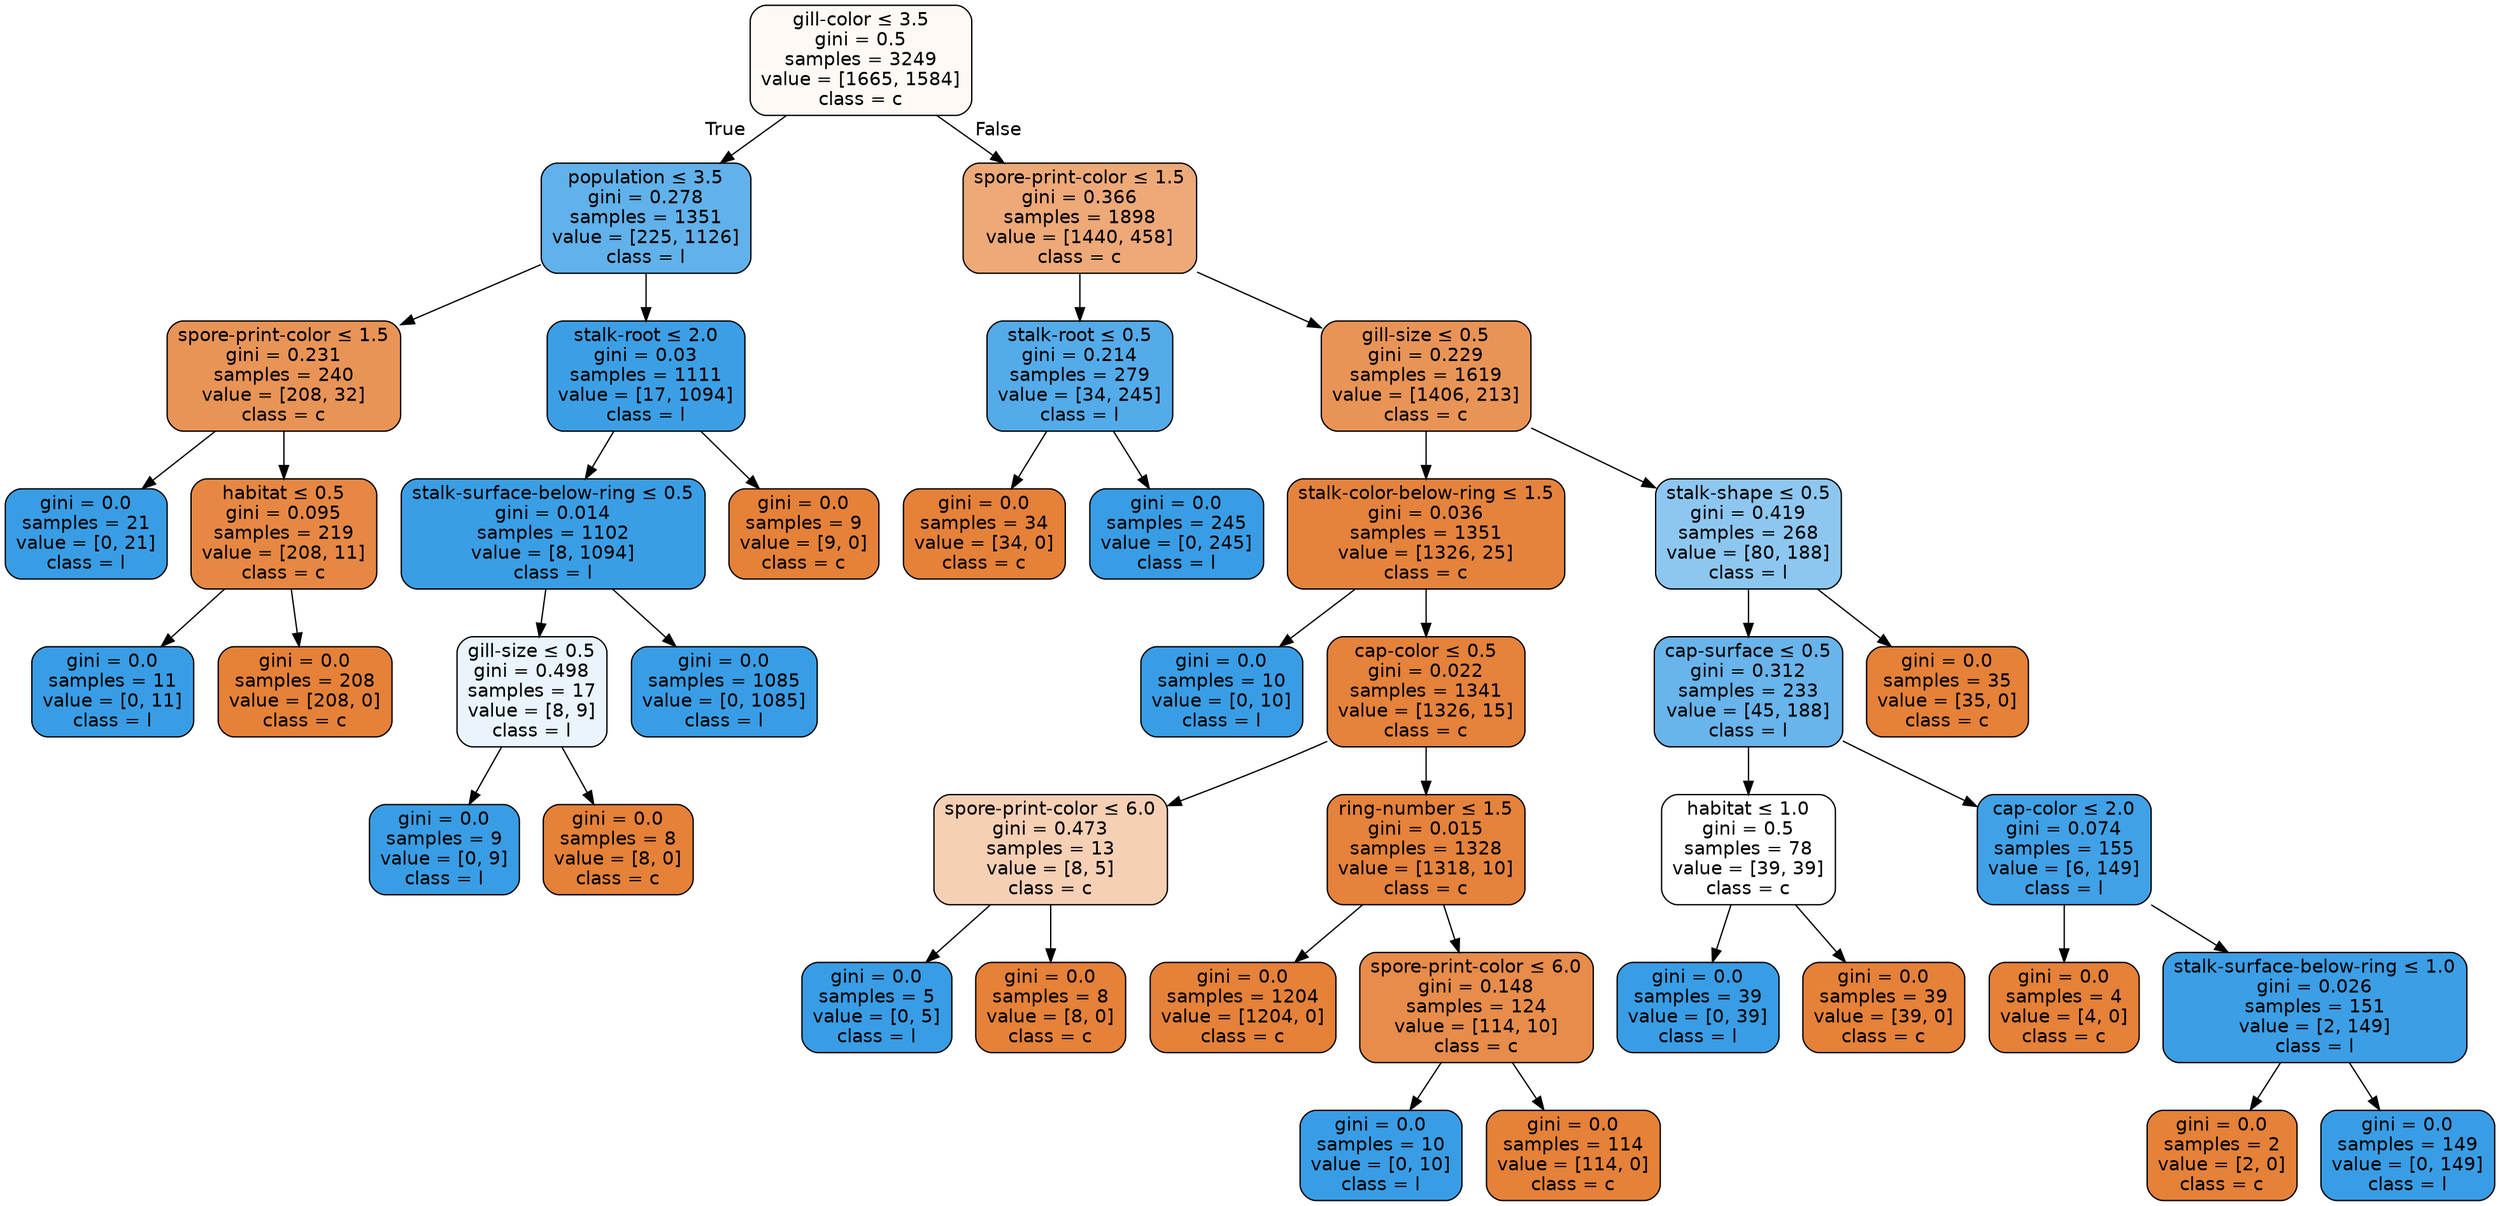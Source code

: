 digraph Tree {
node [shape=box, style="filled, rounded", color="black", fontname=helvetica] ;
edge [fontname=helvetica] ;
0 [label=<gill-color &le; 3.5<br/>gini = 0.5<br/>samples = 3249<br/>value = [1665, 1584]<br/>class = c>, fillcolor="#fef9f5"] ;
1 [label=<population &le; 3.5<br/>gini = 0.278<br/>samples = 1351<br/>value = [225, 1126]<br/>class = l>, fillcolor="#61b1ea"] ;
0 -> 1 [labeldistance=2.5, labelangle=45, headlabel="True"] ;
2 [label=<spore-print-color &le; 1.5<br/>gini = 0.231<br/>samples = 240<br/>value = [208, 32]<br/>class = c>, fillcolor="#e99457"] ;
1 -> 2 ;
3 [label=<gini = 0.0<br/>samples = 21<br/>value = [0, 21]<br/>class = l>, fillcolor="#399de5"] ;
2 -> 3 ;
4 [label=<habitat &le; 0.5<br/>gini = 0.095<br/>samples = 219<br/>value = [208, 11]<br/>class = c>, fillcolor="#e68843"] ;
2 -> 4 ;
5 [label=<gini = 0.0<br/>samples = 11<br/>value = [0, 11]<br/>class = l>, fillcolor="#399de5"] ;
4 -> 5 ;
6 [label=<gini = 0.0<br/>samples = 208<br/>value = [208, 0]<br/>class = c>, fillcolor="#e58139"] ;
4 -> 6 ;
7 [label=<stalk-root &le; 2.0<br/>gini = 0.03<br/>samples = 1111<br/>value = [17, 1094]<br/>class = l>, fillcolor="#3c9fe5"] ;
1 -> 7 ;
8 [label=<stalk-surface-below-ring &le; 0.5<br/>gini = 0.014<br/>samples = 1102<br/>value = [8, 1094]<br/>class = l>, fillcolor="#3a9ee5"] ;
7 -> 8 ;
9 [label=<gill-size &le; 0.5<br/>gini = 0.498<br/>samples = 17<br/>value = [8, 9]<br/>class = l>, fillcolor="#e9f4fc"] ;
8 -> 9 ;
10 [label=<gini = 0.0<br/>samples = 9<br/>value = [0, 9]<br/>class = l>, fillcolor="#399de5"] ;
9 -> 10 ;
11 [label=<gini = 0.0<br/>samples = 8<br/>value = [8, 0]<br/>class = c>, fillcolor="#e58139"] ;
9 -> 11 ;
12 [label=<gini = 0.0<br/>samples = 1085<br/>value = [0, 1085]<br/>class = l>, fillcolor="#399de5"] ;
8 -> 12 ;
13 [label=<gini = 0.0<br/>samples = 9<br/>value = [9, 0]<br/>class = c>, fillcolor="#e58139"] ;
7 -> 13 ;
14 [label=<spore-print-color &le; 1.5<br/>gini = 0.366<br/>samples = 1898<br/>value = [1440, 458]<br/>class = c>, fillcolor="#eda978"] ;
0 -> 14 [labeldistance=2.5, labelangle=-45, headlabel="False"] ;
15 [label=<stalk-root &le; 0.5<br/>gini = 0.214<br/>samples = 279<br/>value = [34, 245]<br/>class = l>, fillcolor="#54abe9"] ;
14 -> 15 ;
16 [label=<gini = 0.0<br/>samples = 34<br/>value = [34, 0]<br/>class = c>, fillcolor="#e58139"] ;
15 -> 16 ;
17 [label=<gini = 0.0<br/>samples = 245<br/>value = [0, 245]<br/>class = l>, fillcolor="#399de5"] ;
15 -> 17 ;
18 [label=<gill-size &le; 0.5<br/>gini = 0.229<br/>samples = 1619<br/>value = [1406, 213]<br/>class = c>, fillcolor="#e99457"] ;
14 -> 18 ;
19 [label=<stalk-color-below-ring &le; 1.5<br/>gini = 0.036<br/>samples = 1351<br/>value = [1326, 25]<br/>class = c>, fillcolor="#e5833d"] ;
18 -> 19 ;
20 [label=<gini = 0.0<br/>samples = 10<br/>value = [0, 10]<br/>class = l>, fillcolor="#399de5"] ;
19 -> 20 ;
21 [label=<cap-color &le; 0.5<br/>gini = 0.022<br/>samples = 1341<br/>value = [1326, 15]<br/>class = c>, fillcolor="#e5823b"] ;
19 -> 21 ;
22 [label=<spore-print-color &le; 6.0<br/>gini = 0.473<br/>samples = 13<br/>value = [8, 5]<br/>class = c>, fillcolor="#f5d0b5"] ;
21 -> 22 ;
23 [label=<gini = 0.0<br/>samples = 5<br/>value = [0, 5]<br/>class = l>, fillcolor="#399de5"] ;
22 -> 23 ;
24 [label=<gini = 0.0<br/>samples = 8<br/>value = [8, 0]<br/>class = c>, fillcolor="#e58139"] ;
22 -> 24 ;
25 [label=<ring-number &le; 1.5<br/>gini = 0.015<br/>samples = 1328<br/>value = [1318, 10]<br/>class = c>, fillcolor="#e5823b"] ;
21 -> 25 ;
26 [label=<gini = 0.0<br/>samples = 1204<br/>value = [1204, 0]<br/>class = c>, fillcolor="#e58139"] ;
25 -> 26 ;
27 [label=<spore-print-color &le; 6.0<br/>gini = 0.148<br/>samples = 124<br/>value = [114, 10]<br/>class = c>, fillcolor="#e78c4a"] ;
25 -> 27 ;
28 [label=<gini = 0.0<br/>samples = 10<br/>value = [0, 10]<br/>class = l>, fillcolor="#399de5"] ;
27 -> 28 ;
29 [label=<gini = 0.0<br/>samples = 114<br/>value = [114, 0]<br/>class = c>, fillcolor="#e58139"] ;
27 -> 29 ;
30 [label=<stalk-shape &le; 0.5<br/>gini = 0.419<br/>samples = 268<br/>value = [80, 188]<br/>class = l>, fillcolor="#8dc7f0"] ;
18 -> 30 ;
31 [label=<cap-surface &le; 0.5<br/>gini = 0.312<br/>samples = 233<br/>value = [45, 188]<br/>class = l>, fillcolor="#68b4eb"] ;
30 -> 31 ;
32 [label=<habitat &le; 1.0<br/>gini = 0.5<br/>samples = 78<br/>value = [39, 39]<br/>class = c>, fillcolor="#ffffff"] ;
31 -> 32 ;
33 [label=<gini = 0.0<br/>samples = 39<br/>value = [0, 39]<br/>class = l>, fillcolor="#399de5"] ;
32 -> 33 ;
34 [label=<gini = 0.0<br/>samples = 39<br/>value = [39, 0]<br/>class = c>, fillcolor="#e58139"] ;
32 -> 34 ;
35 [label=<cap-color &le; 2.0<br/>gini = 0.074<br/>samples = 155<br/>value = [6, 149]<br/>class = l>, fillcolor="#41a1e6"] ;
31 -> 35 ;
36 [label=<gini = 0.0<br/>samples = 4<br/>value = [4, 0]<br/>class = c>, fillcolor="#e58139"] ;
35 -> 36 ;
37 [label=<stalk-surface-below-ring &le; 1.0<br/>gini = 0.026<br/>samples = 151<br/>value = [2, 149]<br/>class = l>, fillcolor="#3c9ee5"] ;
35 -> 37 ;
38 [label=<gini = 0.0<br/>samples = 2<br/>value = [2, 0]<br/>class = c>, fillcolor="#e58139"] ;
37 -> 38 ;
39 [label=<gini = 0.0<br/>samples = 149<br/>value = [0, 149]<br/>class = l>, fillcolor="#399de5"] ;
37 -> 39 ;
40 [label=<gini = 0.0<br/>samples = 35<br/>value = [35, 0]<br/>class = c>, fillcolor="#e58139"] ;
30 -> 40 ;
}

